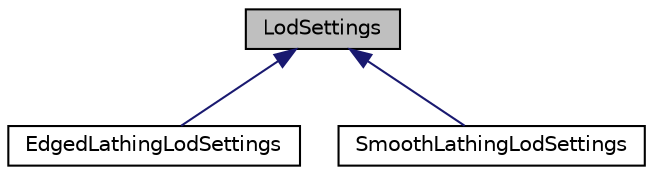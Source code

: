 digraph "LodSettings"
{
 // LATEX_PDF_SIZE
  edge [fontname="Helvetica",fontsize="10",labelfontname="Helvetica",labelfontsize="10"];
  node [fontname="Helvetica",fontsize="10",shape=record];
  Node0 [label="LodSettings",height=0.2,width=0.4,color="black", fillcolor="grey75", style="filled", fontcolor="black",tooltip=" "];
  Node0 -> Node1 [dir="back",color="midnightblue",fontsize="10",style="solid",fontname="Helvetica"];
  Node1 [label="EdgedLathingLodSettings",height=0.2,width=0.4,color="black", fillcolor="white", style="filled",URL="$class_edged_lathing_lod_settings.html",tooltip=" "];
  Node0 -> Node2 [dir="back",color="midnightblue",fontsize="10",style="solid",fontname="Helvetica"];
  Node2 [label="SmoothLathingLodSettings",height=0.2,width=0.4,color="black", fillcolor="white", style="filled",URL="$class_smooth_lathing_lod_settings.html",tooltip=" "];
}
